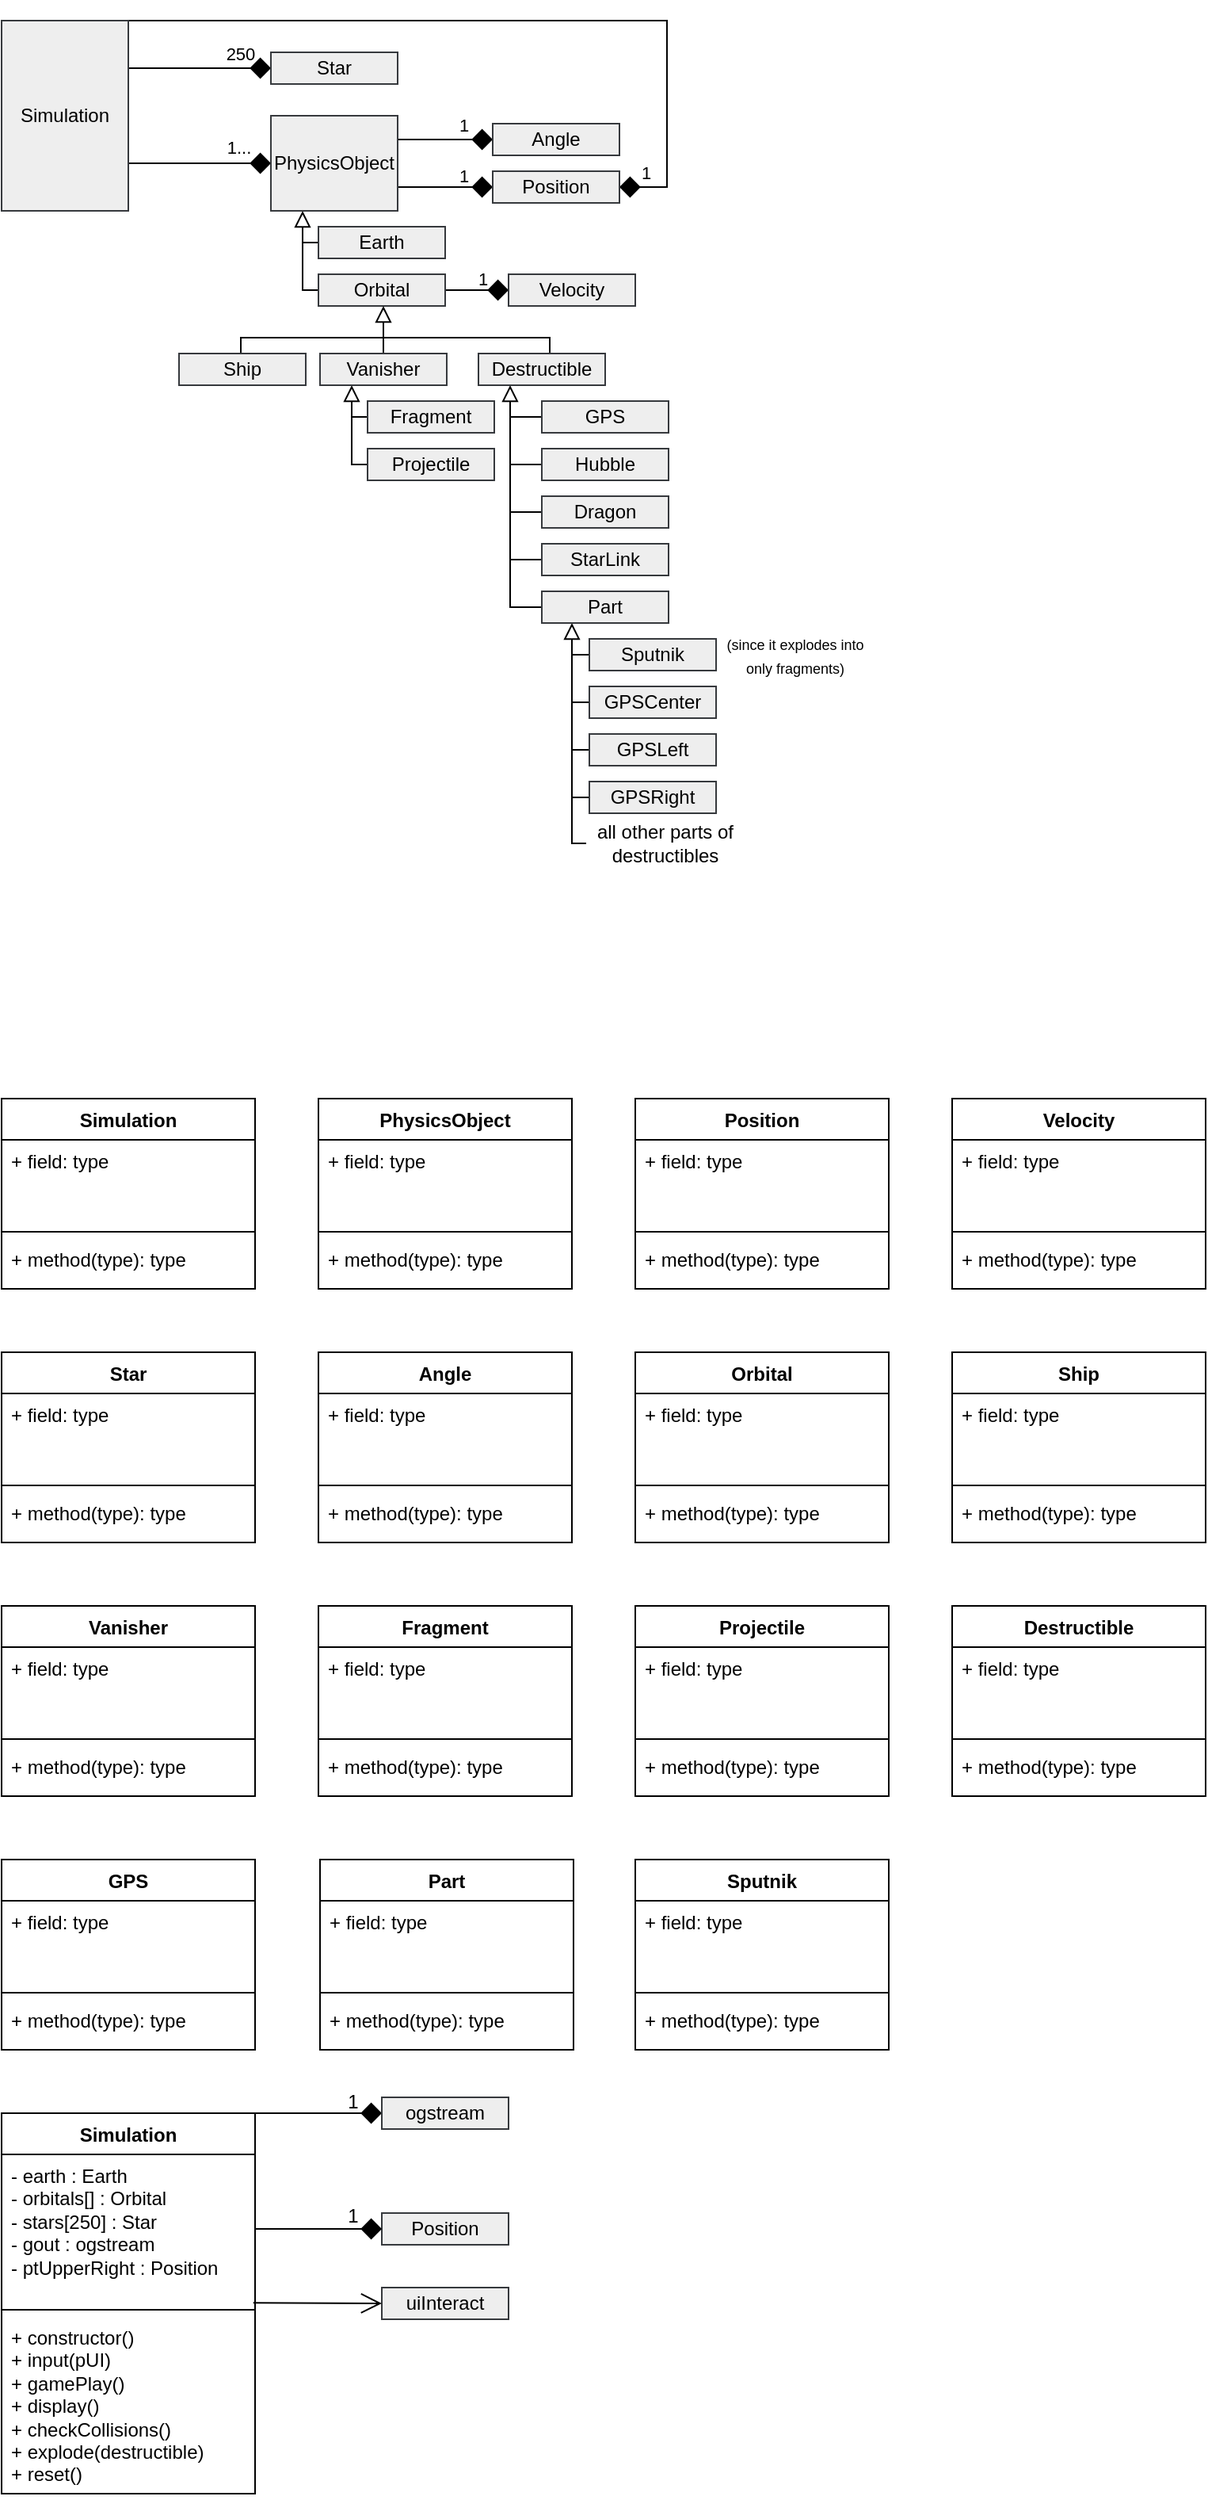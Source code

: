 <mxfile version="21.3.7" type="device">
  <diagram name="Page-1" id="j4adZ3EpIKndyzoQfCcA">
    <mxGraphModel dx="546" dy="819" grid="1" gridSize="10" guides="1" tooltips="1" connect="1" arrows="1" fold="1" page="1" pageScale="1" pageWidth="850" pageHeight="1100" math="0" shadow="0">
      <root>
        <mxCell id="0" />
        <mxCell id="1" parent="0" />
        <mxCell id="JJgv2_1WWjT4un0S1-dk-110" style="edgeStyle=orthogonalEdgeStyle;rounded=0;orthogonalLoop=1;jettySize=auto;html=1;exitX=1;exitY=0.25;exitDx=0;exitDy=0;endSize=11;endArrow=diamond;endFill=1;" edge="1" parent="1" source="JJgv2_1WWjT4un0S1-dk-47" target="JJgv2_1WWjT4un0S1-dk-49">
          <mxGeometry relative="1" as="geometry" />
        </mxCell>
        <mxCell id="JJgv2_1WWjT4un0S1-dk-123" style="edgeStyle=orthogonalEdgeStyle;rounded=0;orthogonalLoop=1;jettySize=auto;html=1;exitX=1;exitY=0.75;exitDx=0;exitDy=0;entryX=0;entryY=0.5;entryDx=0;entryDy=0;endArrow=diamond;endFill=1;jumpSize=6;endSize=11;" edge="1" parent="1" source="JJgv2_1WWjT4un0S1-dk-47" target="JJgv2_1WWjT4un0S1-dk-55">
          <mxGeometry relative="1" as="geometry">
            <Array as="points">
              <mxPoint x="140" y="130" />
              <mxPoint x="140" y="130" />
            </Array>
          </mxGeometry>
        </mxCell>
        <mxCell id="JJgv2_1WWjT4un0S1-dk-210" style="edgeStyle=orthogonalEdgeStyle;rounded=0;orthogonalLoop=1;jettySize=auto;html=1;exitX=1;exitY=0;exitDx=0;exitDy=0;entryX=1;entryY=0.5;entryDx=0;entryDy=0;endSize=11;endArrow=diamond;endFill=1;" edge="1" parent="1" source="JJgv2_1WWjT4un0S1-dk-47" target="JJgv2_1WWjT4un0S1-dk-126">
          <mxGeometry relative="1" as="geometry">
            <Array as="points">
              <mxPoint x="460" y="40" />
              <mxPoint x="460" y="145" />
            </Array>
          </mxGeometry>
        </mxCell>
        <mxCell id="JJgv2_1WWjT4un0S1-dk-47" value="Simulation" style="rounded=0;whiteSpace=wrap;html=1;fillColor=#eeeeee;strokeColor=#36393d;" vertex="1" parent="1">
          <mxGeometry x="40" y="40" width="80" height="120" as="geometry" />
        </mxCell>
        <mxCell id="JJgv2_1WWjT4un0S1-dk-49" value="Star" style="rounded=0;whiteSpace=wrap;html=1;fillColor=#eeeeee;strokeColor=#36393d;" vertex="1" parent="1">
          <mxGeometry x="210" y="60" width="80" height="20" as="geometry" />
        </mxCell>
        <mxCell id="JJgv2_1WWjT4un0S1-dk-53" value="250" style="text;html=1;strokeColor=none;fillColor=none;align=center;verticalAlign=middle;whiteSpace=wrap;rounded=0;fontSize=11;" vertex="1" parent="1">
          <mxGeometry x="161" y="46" width="60" height="30" as="geometry" />
        </mxCell>
        <mxCell id="JJgv2_1WWjT4un0S1-dk-69" style="edgeStyle=orthogonalEdgeStyle;rounded=0;orthogonalLoop=1;jettySize=auto;html=1;exitX=0;exitY=0.5;exitDx=0;exitDy=0;entryX=0.25;entryY=1;entryDx=0;entryDy=0;endArrow=block;endFill=0;startSize=6;endSize=8;" edge="1" parent="1" source="JJgv2_1WWjT4un0S1-dk-63" target="JJgv2_1WWjT4un0S1-dk-55">
          <mxGeometry relative="1" as="geometry">
            <mxPoint x="233" y="160" as="targetPoint" />
            <Array as="points">
              <mxPoint x="230" y="210" />
            </Array>
          </mxGeometry>
        </mxCell>
        <mxCell id="JJgv2_1WWjT4un0S1-dk-121" style="edgeStyle=orthogonalEdgeStyle;rounded=0;orthogonalLoop=1;jettySize=auto;html=1;exitX=1;exitY=0.75;exitDx=0;exitDy=0;entryX=0;entryY=0.5;entryDx=0;entryDy=0;startSize=6;jumpSize=11;endSize=11;endArrow=diamond;endFill=1;" edge="1" parent="1" source="JJgv2_1WWjT4un0S1-dk-55">
          <mxGeometry relative="1" as="geometry">
            <mxPoint x="350" y="145" as="targetPoint" />
          </mxGeometry>
        </mxCell>
        <mxCell id="JJgv2_1WWjT4un0S1-dk-124" style="edgeStyle=orthogonalEdgeStyle;rounded=0;orthogonalLoop=1;jettySize=auto;html=1;exitX=1;exitY=0.25;exitDx=0;exitDy=0;entryX=0;entryY=0.5;entryDx=0;entryDy=0;endSize=11;endArrow=diamond;endFill=1;" edge="1" parent="1" source="JJgv2_1WWjT4un0S1-dk-55">
          <mxGeometry relative="1" as="geometry">
            <mxPoint x="350" y="115" as="targetPoint" />
          </mxGeometry>
        </mxCell>
        <mxCell id="JJgv2_1WWjT4un0S1-dk-55" value="PhysicsObject" style="rounded=0;whiteSpace=wrap;html=1;fillColor=#eeeeee;strokeColor=#36393d;" vertex="1" parent="1">
          <mxGeometry x="210" y="100" width="80" height="60" as="geometry" />
        </mxCell>
        <mxCell id="JJgv2_1WWjT4un0S1-dk-58" value="1..." style="text;html=1;strokeColor=none;fillColor=none;align=center;verticalAlign=middle;whiteSpace=wrap;rounded=0;fontSize=11;" vertex="1" parent="1">
          <mxGeometry x="160" y="105" width="60" height="30" as="geometry" />
        </mxCell>
        <mxCell id="JJgv2_1WWjT4un0S1-dk-70" style="edgeStyle=orthogonalEdgeStyle;rounded=0;orthogonalLoop=1;jettySize=auto;html=1;exitX=0;exitY=0.5;exitDx=0;exitDy=0;endArrow=none;endFill=0;" edge="1" parent="1" source="JJgv2_1WWjT4un0S1-dk-61">
          <mxGeometry relative="1" as="geometry">
            <mxPoint x="230" y="180" as="targetPoint" />
            <Array as="points">
              <mxPoint x="250" y="180" />
              <mxPoint x="250" y="180" />
            </Array>
          </mxGeometry>
        </mxCell>
        <mxCell id="JJgv2_1WWjT4un0S1-dk-61" value="Earth" style="rounded=0;whiteSpace=wrap;html=1;fillColor=#eeeeee;strokeColor=#36393d;" vertex="1" parent="1">
          <mxGeometry x="240" y="170" width="80" height="20" as="geometry" />
        </mxCell>
        <mxCell id="JJgv2_1WWjT4un0S1-dk-130" style="edgeStyle=orthogonalEdgeStyle;rounded=0;orthogonalLoop=1;jettySize=auto;html=1;exitX=1;exitY=0.5;exitDx=0;exitDy=0;endSize=11;endArrow=diamond;endFill=1;" edge="1" parent="1" source="JJgv2_1WWjT4un0S1-dk-63">
          <mxGeometry relative="1" as="geometry">
            <mxPoint x="360" y="210.2" as="targetPoint" />
          </mxGeometry>
        </mxCell>
        <mxCell id="JJgv2_1WWjT4un0S1-dk-63" value="Orbital" style="rounded=0;whiteSpace=wrap;html=1;fillColor=#eeeeee;strokeColor=#36393d;" vertex="1" parent="1">
          <mxGeometry x="240" y="200" width="80" height="20" as="geometry" />
        </mxCell>
        <mxCell id="JJgv2_1WWjT4un0S1-dk-71" style="edgeStyle=orthogonalEdgeStyle;rounded=0;orthogonalLoop=1;jettySize=auto;html=1;exitX=0.5;exitY=0;exitDx=0;exitDy=0;entryX=0.5;entryY=1;entryDx=0;entryDy=0;endSize=8;endArrow=block;endFill=0;" edge="1" parent="1" source="JJgv2_1WWjT4un0S1-dk-73">
          <mxGeometry relative="1" as="geometry">
            <mxPoint x="281" y="220" as="targetPoint" />
          </mxGeometry>
        </mxCell>
        <mxCell id="JJgv2_1WWjT4un0S1-dk-72" style="edgeStyle=orthogonalEdgeStyle;rounded=0;orthogonalLoop=1;jettySize=auto;html=1;exitX=0;exitY=0.5;exitDx=0;exitDy=0;entryX=0.25;entryY=1;entryDx=0;entryDy=0;endSize=8;endArrow=block;endFill=0;" edge="1" parent="1" source="JJgv2_1WWjT4un0S1-dk-81" target="JJgv2_1WWjT4un0S1-dk-73">
          <mxGeometry relative="1" as="geometry">
            <Array as="points">
              <mxPoint x="261" y="320" />
            </Array>
          </mxGeometry>
        </mxCell>
        <mxCell id="JJgv2_1WWjT4un0S1-dk-73" value="Vanisher" style="rounded=0;whiteSpace=wrap;html=1;fillColor=#eeeeee;strokeColor=#36393d;" vertex="1" parent="1">
          <mxGeometry x="241" y="250" width="80" height="20" as="geometry" />
        </mxCell>
        <mxCell id="JJgv2_1WWjT4un0S1-dk-74" style="edgeStyle=orthogonalEdgeStyle;rounded=0;orthogonalLoop=1;jettySize=auto;html=1;exitX=0.5;exitY=0;exitDx=0;exitDy=0;endArrow=none;endFill=0;" edge="1" parent="1">
          <mxGeometry relative="1" as="geometry">
            <mxPoint x="281" y="240" as="targetPoint" />
            <Array as="points">
              <mxPoint x="191" y="240" />
            </Array>
            <mxPoint x="191" y="250" as="sourcePoint" />
          </mxGeometry>
        </mxCell>
        <mxCell id="JJgv2_1WWjT4un0S1-dk-75" value="Ship" style="rounded=0;whiteSpace=wrap;html=1;fillColor=#eeeeee;strokeColor=#36393d;" vertex="1" parent="1">
          <mxGeometry x="152" y="250" width="80" height="20" as="geometry" />
        </mxCell>
        <mxCell id="JJgv2_1WWjT4un0S1-dk-76" style="edgeStyle=orthogonalEdgeStyle;rounded=0;orthogonalLoop=1;jettySize=auto;html=1;exitX=0.5;exitY=0;exitDx=0;exitDy=0;endArrow=none;endFill=0;" edge="1" parent="1" source="JJgv2_1WWjT4un0S1-dk-78">
          <mxGeometry relative="1" as="geometry">
            <mxPoint x="281" y="240" as="targetPoint" />
            <Array as="points">
              <mxPoint x="386" y="240" />
            </Array>
          </mxGeometry>
        </mxCell>
        <mxCell id="JJgv2_1WWjT4un0S1-dk-77" style="edgeStyle=orthogonalEdgeStyle;rounded=0;orthogonalLoop=1;jettySize=auto;html=1;exitX=0;exitY=0.5;exitDx=0;exitDy=0;entryX=0.25;entryY=1;entryDx=0;entryDy=0;endSize=8;endArrow=block;endFill=0;" edge="1" parent="1" source="JJgv2_1WWjT4un0S1-dk-93" target="JJgv2_1WWjT4un0S1-dk-78">
          <mxGeometry relative="1" as="geometry">
            <mxPoint x="361.095" y="380" as="sourcePoint" />
          </mxGeometry>
        </mxCell>
        <mxCell id="JJgv2_1WWjT4un0S1-dk-78" value="Destructible" style="rounded=0;whiteSpace=wrap;html=1;fillColor=#eeeeee;strokeColor=#36393d;" vertex="1" parent="1">
          <mxGeometry x="341" y="250" width="80" height="20" as="geometry" />
        </mxCell>
        <mxCell id="JJgv2_1WWjT4un0S1-dk-79" style="edgeStyle=orthogonalEdgeStyle;rounded=0;orthogonalLoop=1;jettySize=auto;html=1;exitX=0;exitY=0.5;exitDx=0;exitDy=0;endArrow=none;endFill=0;" edge="1" parent="1" source="JJgv2_1WWjT4un0S1-dk-80">
          <mxGeometry relative="1" as="geometry">
            <mxPoint x="261" y="290.238" as="targetPoint" />
          </mxGeometry>
        </mxCell>
        <mxCell id="JJgv2_1WWjT4un0S1-dk-80" value="Fragment" style="rounded=0;whiteSpace=wrap;html=1;fillColor=#eeeeee;strokeColor=#36393d;" vertex="1" parent="1">
          <mxGeometry x="271" y="280" width="80" height="20" as="geometry" />
        </mxCell>
        <mxCell id="JJgv2_1WWjT4un0S1-dk-81" value="Projectile" style="rounded=0;whiteSpace=wrap;html=1;fillColor=#eeeeee;strokeColor=#36393d;" vertex="1" parent="1">
          <mxGeometry x="271" y="310" width="80" height="20" as="geometry" />
        </mxCell>
        <mxCell id="JJgv2_1WWjT4un0S1-dk-84" style="edgeStyle=orthogonalEdgeStyle;rounded=0;orthogonalLoop=1;jettySize=auto;html=1;exitX=0;exitY=0.5;exitDx=0;exitDy=0;endArrow=none;endFill=0;" edge="1" parent="1" source="JJgv2_1WWjT4un0S1-dk-85">
          <mxGeometry relative="1" as="geometry">
            <mxPoint x="361" y="290.238" as="targetPoint" />
          </mxGeometry>
        </mxCell>
        <mxCell id="JJgv2_1WWjT4un0S1-dk-85" value="GPS" style="rounded=0;whiteSpace=wrap;html=1;fillColor=#eeeeee;strokeColor=#36393d;" vertex="1" parent="1">
          <mxGeometry x="381" y="280" width="80" height="20" as="geometry" />
        </mxCell>
        <mxCell id="JJgv2_1WWjT4un0S1-dk-86" style="edgeStyle=orthogonalEdgeStyle;rounded=0;orthogonalLoop=1;jettySize=auto;html=1;exitX=0;exitY=0.5;exitDx=0;exitDy=0;endArrow=none;endFill=0;" edge="1" parent="1" source="JJgv2_1WWjT4un0S1-dk-87">
          <mxGeometry relative="1" as="geometry">
            <mxPoint x="361" y="320.238" as="targetPoint" />
          </mxGeometry>
        </mxCell>
        <mxCell id="JJgv2_1WWjT4un0S1-dk-87" value="Hubble" style="rounded=0;whiteSpace=wrap;html=1;fillColor=#eeeeee;strokeColor=#36393d;" vertex="1" parent="1">
          <mxGeometry x="381" y="310" width="80" height="20" as="geometry" />
        </mxCell>
        <mxCell id="JJgv2_1WWjT4un0S1-dk-88" style="edgeStyle=orthogonalEdgeStyle;rounded=0;orthogonalLoop=1;jettySize=auto;html=1;exitX=0;exitY=0.5;exitDx=0;exitDy=0;endArrow=none;endFill=0;" edge="1" parent="1" source="JJgv2_1WWjT4un0S1-dk-89">
          <mxGeometry relative="1" as="geometry">
            <mxPoint x="361" y="350.238" as="targetPoint" />
          </mxGeometry>
        </mxCell>
        <mxCell id="JJgv2_1WWjT4un0S1-dk-89" value="Dragon" style="rounded=0;whiteSpace=wrap;html=1;fillColor=#eeeeee;strokeColor=#36393d;" vertex="1" parent="1">
          <mxGeometry x="381" y="340" width="80" height="20" as="geometry" />
        </mxCell>
        <mxCell id="JJgv2_1WWjT4un0S1-dk-90" style="edgeStyle=orthogonalEdgeStyle;rounded=0;orthogonalLoop=1;jettySize=auto;html=1;exitX=0;exitY=0.5;exitDx=0;exitDy=0;endArrow=none;endFill=0;" edge="1" parent="1" source="JJgv2_1WWjT4un0S1-dk-91">
          <mxGeometry relative="1" as="geometry">
            <mxPoint x="361" y="380.238" as="targetPoint" />
          </mxGeometry>
        </mxCell>
        <mxCell id="JJgv2_1WWjT4un0S1-dk-91" value="StarLink" style="rounded=0;whiteSpace=wrap;html=1;fillColor=#eeeeee;strokeColor=#36393d;" vertex="1" parent="1">
          <mxGeometry x="381" y="370" width="80" height="20" as="geometry" />
        </mxCell>
        <mxCell id="JJgv2_1WWjT4un0S1-dk-92" style="edgeStyle=orthogonalEdgeStyle;rounded=0;orthogonalLoop=1;jettySize=auto;html=1;exitX=0;exitY=0.5;exitDx=0;exitDy=0;entryX=0.25;entryY=1;entryDx=0;entryDy=0;endArrow=block;endFill=0;endSize=8;" edge="1" parent="1" source="JJgv2_1WWjT4un0S1-dk-100">
          <mxGeometry relative="1" as="geometry">
            <Array as="points">
              <mxPoint x="400" y="559" />
            </Array>
            <mxPoint x="408" y="559" as="sourcePoint" />
            <mxPoint x="400" y="420" as="targetPoint" />
          </mxGeometry>
        </mxCell>
        <mxCell id="JJgv2_1WWjT4un0S1-dk-93" value="Part" style="rounded=0;whiteSpace=wrap;html=1;fillColor=#eeeeee;strokeColor=#36393d;" vertex="1" parent="1">
          <mxGeometry x="381" y="400" width="80" height="20" as="geometry" />
        </mxCell>
        <mxCell id="JJgv2_1WWjT4un0S1-dk-139" style="edgeStyle=orthogonalEdgeStyle;rounded=0;orthogonalLoop=1;jettySize=auto;html=1;exitX=0;exitY=0.5;exitDx=0;exitDy=0;endArrow=none;endFill=0;" edge="1" parent="1" source="JJgv2_1WWjT4un0S1-dk-95">
          <mxGeometry relative="1" as="geometry">
            <mxPoint x="400" y="469.968" as="targetPoint" />
          </mxGeometry>
        </mxCell>
        <mxCell id="JJgv2_1WWjT4un0S1-dk-95" value="GPSCenter" style="rounded=0;whiteSpace=wrap;html=1;fillColor=#eeeeee;strokeColor=#36393d;" vertex="1" parent="1">
          <mxGeometry x="411" y="460" width="80" height="20" as="geometry" />
        </mxCell>
        <mxCell id="JJgv2_1WWjT4un0S1-dk-138" style="edgeStyle=orthogonalEdgeStyle;rounded=0;orthogonalLoop=1;jettySize=auto;html=1;exitX=0;exitY=0.5;exitDx=0;exitDy=0;endArrow=none;endFill=0;" edge="1" parent="1" source="JJgv2_1WWjT4un0S1-dk-97">
          <mxGeometry relative="1" as="geometry">
            <mxPoint x="400" y="500.2" as="targetPoint" />
          </mxGeometry>
        </mxCell>
        <mxCell id="JJgv2_1WWjT4un0S1-dk-97" value="GPSLeft" style="rounded=0;whiteSpace=wrap;html=1;fillColor=#eeeeee;strokeColor=#36393d;" vertex="1" parent="1">
          <mxGeometry x="411" y="490" width="80" height="20" as="geometry" />
        </mxCell>
        <mxCell id="JJgv2_1WWjT4un0S1-dk-137" style="edgeStyle=orthogonalEdgeStyle;rounded=0;orthogonalLoop=1;jettySize=auto;html=1;exitX=0;exitY=0.5;exitDx=0;exitDy=0;endArrow=none;endFill=0;" edge="1" parent="1" source="JJgv2_1WWjT4un0S1-dk-98">
          <mxGeometry relative="1" as="geometry">
            <mxPoint x="400" y="530.2" as="targetPoint" />
          </mxGeometry>
        </mxCell>
        <mxCell id="JJgv2_1WWjT4un0S1-dk-98" value="GPSRight" style="rounded=0;whiteSpace=wrap;html=1;fillColor=#eeeeee;strokeColor=#36393d;" vertex="1" parent="1">
          <mxGeometry x="411" y="520" width="80" height="20" as="geometry" />
        </mxCell>
        <mxCell id="JJgv2_1WWjT4un0S1-dk-100" value="all other parts of destructibles" style="text;html=1;strokeColor=none;fillColor=none;align=center;verticalAlign=middle;whiteSpace=wrap;rounded=0;" vertex="1" parent="1">
          <mxGeometry x="409" y="544" width="100" height="30" as="geometry" />
        </mxCell>
        <mxCell id="JJgv2_1WWjT4un0S1-dk-125" value="Angle" style="rounded=0;whiteSpace=wrap;html=1;fillColor=#eeeeee;strokeColor=#36393d;" vertex="1" parent="1">
          <mxGeometry x="350" y="105" width="80" height="20" as="geometry" />
        </mxCell>
        <mxCell id="JJgv2_1WWjT4un0S1-dk-126" value="Position" style="rounded=0;whiteSpace=wrap;html=1;fillColor=#eeeeee;strokeColor=#36393d;" vertex="1" parent="1">
          <mxGeometry x="350" y="135" width="80" height="20" as="geometry" />
        </mxCell>
        <mxCell id="JJgv2_1WWjT4un0S1-dk-127" value="1" style="text;html=1;strokeColor=none;fillColor=none;align=center;verticalAlign=middle;whiteSpace=wrap;rounded=0;fontSize=11;" vertex="1" parent="1">
          <mxGeometry x="302" y="91" width="60" height="30" as="geometry" />
        </mxCell>
        <mxCell id="JJgv2_1WWjT4un0S1-dk-128" value="1" style="text;html=1;strokeColor=none;fillColor=none;align=center;verticalAlign=middle;whiteSpace=wrap;rounded=0;fontSize=11;" vertex="1" parent="1">
          <mxGeometry x="302" y="123" width="60" height="30" as="geometry" />
        </mxCell>
        <mxCell id="JJgv2_1WWjT4un0S1-dk-129" value="Velocity" style="rounded=0;whiteSpace=wrap;html=1;fillColor=#eeeeee;strokeColor=#36393d;" vertex="1" parent="1">
          <mxGeometry x="360" y="200" width="80" height="20" as="geometry" />
        </mxCell>
        <mxCell id="JJgv2_1WWjT4un0S1-dk-131" value="1" style="text;html=1;strokeColor=none;fillColor=none;align=center;verticalAlign=middle;whiteSpace=wrap;rounded=0;fontSize=11;" vertex="1" parent="1">
          <mxGeometry x="314" y="188" width="60" height="30" as="geometry" />
        </mxCell>
        <mxCell id="JJgv2_1WWjT4un0S1-dk-140" style="edgeStyle=orthogonalEdgeStyle;rounded=0;orthogonalLoop=1;jettySize=auto;html=1;exitX=0;exitY=0.5;exitDx=0;exitDy=0;endArrow=none;endFill=0;" edge="1" parent="1" source="JJgv2_1WWjT4un0S1-dk-136">
          <mxGeometry relative="1" as="geometry">
            <mxPoint x="400" y="439.968" as="targetPoint" />
          </mxGeometry>
        </mxCell>
        <mxCell id="JJgv2_1WWjT4un0S1-dk-136" value="Sputnik" style="rounded=0;whiteSpace=wrap;html=1;fillColor=#eeeeee;strokeColor=#36393d;" vertex="1" parent="1">
          <mxGeometry x="411" y="430" width="80" height="20" as="geometry" />
        </mxCell>
        <mxCell id="JJgv2_1WWjT4un0S1-dk-141" value="&lt;font style=&quot;font-size: 9px;&quot;&gt;(since it explodes into only fragments)&lt;/font&gt;" style="text;html=1;strokeColor=none;fillColor=none;align=center;verticalAlign=middle;whiteSpace=wrap;rounded=0;" vertex="1" parent="1">
          <mxGeometry x="491" y="425" width="100" height="30" as="geometry" />
        </mxCell>
        <mxCell id="JJgv2_1WWjT4un0S1-dk-142" value="Simulation" style="swimlane;fontStyle=1;align=center;verticalAlign=top;childLayout=stackLayout;horizontal=1;startSize=26;horizontalStack=0;resizeParent=1;resizeParentMax=0;resizeLast=0;collapsible=1;marginBottom=0;whiteSpace=wrap;html=1;" vertex="1" parent="1">
          <mxGeometry x="40" y="720" width="160" height="120" as="geometry" />
        </mxCell>
        <mxCell id="JJgv2_1WWjT4un0S1-dk-143" value="+ field: type" style="text;strokeColor=none;fillColor=none;align=left;verticalAlign=top;spacingLeft=4;spacingRight=4;overflow=hidden;rotatable=0;points=[[0,0.5],[1,0.5]];portConstraint=eastwest;whiteSpace=wrap;html=1;" vertex="1" parent="JJgv2_1WWjT4un0S1-dk-142">
          <mxGeometry y="26" width="160" height="54" as="geometry" />
        </mxCell>
        <mxCell id="JJgv2_1WWjT4un0S1-dk-144" value="" style="line;strokeWidth=1;fillColor=none;align=left;verticalAlign=middle;spacingTop=-1;spacingLeft=3;spacingRight=3;rotatable=0;labelPosition=right;points=[];portConstraint=eastwest;strokeColor=inherit;" vertex="1" parent="JJgv2_1WWjT4un0S1-dk-142">
          <mxGeometry y="80" width="160" height="8" as="geometry" />
        </mxCell>
        <mxCell id="JJgv2_1WWjT4un0S1-dk-145" value="+ method(type): type" style="text;strokeColor=none;fillColor=none;align=left;verticalAlign=top;spacingLeft=4;spacingRight=4;overflow=hidden;rotatable=0;points=[[0,0.5],[1,0.5]];portConstraint=eastwest;whiteSpace=wrap;html=1;" vertex="1" parent="JJgv2_1WWjT4un0S1-dk-142">
          <mxGeometry y="88" width="160" height="32" as="geometry" />
        </mxCell>
        <mxCell id="JJgv2_1WWjT4un0S1-dk-146" value="Star" style="swimlane;fontStyle=1;align=center;verticalAlign=top;childLayout=stackLayout;horizontal=1;startSize=26;horizontalStack=0;resizeParent=1;resizeParentMax=0;resizeLast=0;collapsible=1;marginBottom=0;whiteSpace=wrap;html=1;" vertex="1" parent="1">
          <mxGeometry x="40" y="880" width="160" height="120" as="geometry" />
        </mxCell>
        <mxCell id="JJgv2_1WWjT4un0S1-dk-147" value="+ field: type" style="text;strokeColor=none;fillColor=none;align=left;verticalAlign=top;spacingLeft=4;spacingRight=4;overflow=hidden;rotatable=0;points=[[0,0.5],[1,0.5]];portConstraint=eastwest;whiteSpace=wrap;html=1;" vertex="1" parent="JJgv2_1WWjT4un0S1-dk-146">
          <mxGeometry y="26" width="160" height="54" as="geometry" />
        </mxCell>
        <mxCell id="JJgv2_1WWjT4un0S1-dk-148" value="" style="line;strokeWidth=1;fillColor=none;align=left;verticalAlign=middle;spacingTop=-1;spacingLeft=3;spacingRight=3;rotatable=0;labelPosition=right;points=[];portConstraint=eastwest;strokeColor=inherit;" vertex="1" parent="JJgv2_1WWjT4un0S1-dk-146">
          <mxGeometry y="80" width="160" height="8" as="geometry" />
        </mxCell>
        <mxCell id="JJgv2_1WWjT4un0S1-dk-149" value="+ method(type): type" style="text;strokeColor=none;fillColor=none;align=left;verticalAlign=top;spacingLeft=4;spacingRight=4;overflow=hidden;rotatable=0;points=[[0,0.5],[1,0.5]];portConstraint=eastwest;whiteSpace=wrap;html=1;" vertex="1" parent="JJgv2_1WWjT4un0S1-dk-146">
          <mxGeometry y="88" width="160" height="32" as="geometry" />
        </mxCell>
        <mxCell id="JJgv2_1WWjT4un0S1-dk-150" value="PhysicsObject" style="swimlane;fontStyle=1;align=center;verticalAlign=top;childLayout=stackLayout;horizontal=1;startSize=26;horizontalStack=0;resizeParent=1;resizeParentMax=0;resizeLast=0;collapsible=1;marginBottom=0;whiteSpace=wrap;html=1;" vertex="1" parent="1">
          <mxGeometry x="240" y="720" width="160" height="120" as="geometry" />
        </mxCell>
        <mxCell id="JJgv2_1WWjT4un0S1-dk-151" value="+ field: type" style="text;strokeColor=none;fillColor=none;align=left;verticalAlign=top;spacingLeft=4;spacingRight=4;overflow=hidden;rotatable=0;points=[[0,0.5],[1,0.5]];portConstraint=eastwest;whiteSpace=wrap;html=1;" vertex="1" parent="JJgv2_1WWjT4un0S1-dk-150">
          <mxGeometry y="26" width="160" height="54" as="geometry" />
        </mxCell>
        <mxCell id="JJgv2_1WWjT4un0S1-dk-152" value="" style="line;strokeWidth=1;fillColor=none;align=left;verticalAlign=middle;spacingTop=-1;spacingLeft=3;spacingRight=3;rotatable=0;labelPosition=right;points=[];portConstraint=eastwest;strokeColor=inherit;" vertex="1" parent="JJgv2_1WWjT4un0S1-dk-150">
          <mxGeometry y="80" width="160" height="8" as="geometry" />
        </mxCell>
        <mxCell id="JJgv2_1WWjT4un0S1-dk-153" value="+ method(type): type" style="text;strokeColor=none;fillColor=none;align=left;verticalAlign=top;spacingLeft=4;spacingRight=4;overflow=hidden;rotatable=0;points=[[0,0.5],[1,0.5]];portConstraint=eastwest;whiteSpace=wrap;html=1;" vertex="1" parent="JJgv2_1WWjT4un0S1-dk-150">
          <mxGeometry y="88" width="160" height="32" as="geometry" />
        </mxCell>
        <mxCell id="JJgv2_1WWjT4un0S1-dk-154" value="Angle" style="swimlane;fontStyle=1;align=center;verticalAlign=top;childLayout=stackLayout;horizontal=1;startSize=26;horizontalStack=0;resizeParent=1;resizeParentMax=0;resizeLast=0;collapsible=1;marginBottom=0;whiteSpace=wrap;html=1;" vertex="1" parent="1">
          <mxGeometry x="240" y="880" width="160" height="120" as="geometry" />
        </mxCell>
        <mxCell id="JJgv2_1WWjT4un0S1-dk-155" value="+ field: type" style="text;strokeColor=none;fillColor=none;align=left;verticalAlign=top;spacingLeft=4;spacingRight=4;overflow=hidden;rotatable=0;points=[[0,0.5],[1,0.5]];portConstraint=eastwest;whiteSpace=wrap;html=1;" vertex="1" parent="JJgv2_1WWjT4un0S1-dk-154">
          <mxGeometry y="26" width="160" height="54" as="geometry" />
        </mxCell>
        <mxCell id="JJgv2_1WWjT4un0S1-dk-156" value="" style="line;strokeWidth=1;fillColor=none;align=left;verticalAlign=middle;spacingTop=-1;spacingLeft=3;spacingRight=3;rotatable=0;labelPosition=right;points=[];portConstraint=eastwest;strokeColor=inherit;" vertex="1" parent="JJgv2_1WWjT4un0S1-dk-154">
          <mxGeometry y="80" width="160" height="8" as="geometry" />
        </mxCell>
        <mxCell id="JJgv2_1WWjT4un0S1-dk-157" value="+ method(type): type" style="text;strokeColor=none;fillColor=none;align=left;verticalAlign=top;spacingLeft=4;spacingRight=4;overflow=hidden;rotatable=0;points=[[0,0.5],[1,0.5]];portConstraint=eastwest;whiteSpace=wrap;html=1;" vertex="1" parent="JJgv2_1WWjT4un0S1-dk-154">
          <mxGeometry y="88" width="160" height="32" as="geometry" />
        </mxCell>
        <mxCell id="JJgv2_1WWjT4un0S1-dk-158" value="Position" style="swimlane;fontStyle=1;align=center;verticalAlign=top;childLayout=stackLayout;horizontal=1;startSize=26;horizontalStack=0;resizeParent=1;resizeParentMax=0;resizeLast=0;collapsible=1;marginBottom=0;whiteSpace=wrap;html=1;" vertex="1" parent="1">
          <mxGeometry x="440" y="720" width="160" height="120" as="geometry" />
        </mxCell>
        <mxCell id="JJgv2_1WWjT4un0S1-dk-159" value="+ field: type" style="text;strokeColor=none;fillColor=none;align=left;verticalAlign=top;spacingLeft=4;spacingRight=4;overflow=hidden;rotatable=0;points=[[0,0.5],[1,0.5]];portConstraint=eastwest;whiteSpace=wrap;html=1;" vertex="1" parent="JJgv2_1WWjT4un0S1-dk-158">
          <mxGeometry y="26" width="160" height="54" as="geometry" />
        </mxCell>
        <mxCell id="JJgv2_1WWjT4un0S1-dk-160" value="" style="line;strokeWidth=1;fillColor=none;align=left;verticalAlign=middle;spacingTop=-1;spacingLeft=3;spacingRight=3;rotatable=0;labelPosition=right;points=[];portConstraint=eastwest;strokeColor=inherit;" vertex="1" parent="JJgv2_1WWjT4un0S1-dk-158">
          <mxGeometry y="80" width="160" height="8" as="geometry" />
        </mxCell>
        <mxCell id="JJgv2_1WWjT4un0S1-dk-161" value="+ method(type): type" style="text;strokeColor=none;fillColor=none;align=left;verticalAlign=top;spacingLeft=4;spacingRight=4;overflow=hidden;rotatable=0;points=[[0,0.5],[1,0.5]];portConstraint=eastwest;whiteSpace=wrap;html=1;" vertex="1" parent="JJgv2_1WWjT4un0S1-dk-158">
          <mxGeometry y="88" width="160" height="32" as="geometry" />
        </mxCell>
        <mxCell id="JJgv2_1WWjT4un0S1-dk-162" value="Orbital" style="swimlane;fontStyle=1;align=center;verticalAlign=top;childLayout=stackLayout;horizontal=1;startSize=26;horizontalStack=0;resizeParent=1;resizeParentMax=0;resizeLast=0;collapsible=1;marginBottom=0;whiteSpace=wrap;html=1;" vertex="1" parent="1">
          <mxGeometry x="440" y="880" width="160" height="120" as="geometry" />
        </mxCell>
        <mxCell id="JJgv2_1WWjT4un0S1-dk-163" value="+ field: type" style="text;strokeColor=none;fillColor=none;align=left;verticalAlign=top;spacingLeft=4;spacingRight=4;overflow=hidden;rotatable=0;points=[[0,0.5],[1,0.5]];portConstraint=eastwest;whiteSpace=wrap;html=1;" vertex="1" parent="JJgv2_1WWjT4un0S1-dk-162">
          <mxGeometry y="26" width="160" height="54" as="geometry" />
        </mxCell>
        <mxCell id="JJgv2_1WWjT4un0S1-dk-164" value="" style="line;strokeWidth=1;fillColor=none;align=left;verticalAlign=middle;spacingTop=-1;spacingLeft=3;spacingRight=3;rotatable=0;labelPosition=right;points=[];portConstraint=eastwest;strokeColor=inherit;" vertex="1" parent="JJgv2_1WWjT4un0S1-dk-162">
          <mxGeometry y="80" width="160" height="8" as="geometry" />
        </mxCell>
        <mxCell id="JJgv2_1WWjT4un0S1-dk-165" value="+ method(type): type" style="text;strokeColor=none;fillColor=none;align=left;verticalAlign=top;spacingLeft=4;spacingRight=4;overflow=hidden;rotatable=0;points=[[0,0.5],[1,0.5]];portConstraint=eastwest;whiteSpace=wrap;html=1;" vertex="1" parent="JJgv2_1WWjT4un0S1-dk-162">
          <mxGeometry y="88" width="160" height="32" as="geometry" />
        </mxCell>
        <mxCell id="JJgv2_1WWjT4un0S1-dk-166" value="Velocity" style="swimlane;fontStyle=1;align=center;verticalAlign=top;childLayout=stackLayout;horizontal=1;startSize=26;horizontalStack=0;resizeParent=1;resizeParentMax=0;resizeLast=0;collapsible=1;marginBottom=0;whiteSpace=wrap;html=1;" vertex="1" parent="1">
          <mxGeometry x="640" y="720" width="160" height="120" as="geometry" />
        </mxCell>
        <mxCell id="JJgv2_1WWjT4un0S1-dk-167" value="+ field: type" style="text;strokeColor=none;fillColor=none;align=left;verticalAlign=top;spacingLeft=4;spacingRight=4;overflow=hidden;rotatable=0;points=[[0,0.5],[1,0.5]];portConstraint=eastwest;whiteSpace=wrap;html=1;" vertex="1" parent="JJgv2_1WWjT4un0S1-dk-166">
          <mxGeometry y="26" width="160" height="54" as="geometry" />
        </mxCell>
        <mxCell id="JJgv2_1WWjT4un0S1-dk-168" value="" style="line;strokeWidth=1;fillColor=none;align=left;verticalAlign=middle;spacingTop=-1;spacingLeft=3;spacingRight=3;rotatable=0;labelPosition=right;points=[];portConstraint=eastwest;strokeColor=inherit;" vertex="1" parent="JJgv2_1WWjT4un0S1-dk-166">
          <mxGeometry y="80" width="160" height="8" as="geometry" />
        </mxCell>
        <mxCell id="JJgv2_1WWjT4un0S1-dk-169" value="+ method(type): type" style="text;strokeColor=none;fillColor=none;align=left;verticalAlign=top;spacingLeft=4;spacingRight=4;overflow=hidden;rotatable=0;points=[[0,0.5],[1,0.5]];portConstraint=eastwest;whiteSpace=wrap;html=1;" vertex="1" parent="JJgv2_1WWjT4un0S1-dk-166">
          <mxGeometry y="88" width="160" height="32" as="geometry" />
        </mxCell>
        <mxCell id="JJgv2_1WWjT4un0S1-dk-170" value="Ship" style="swimlane;fontStyle=1;align=center;verticalAlign=top;childLayout=stackLayout;horizontal=1;startSize=26;horizontalStack=0;resizeParent=1;resizeParentMax=0;resizeLast=0;collapsible=1;marginBottom=0;whiteSpace=wrap;html=1;" vertex="1" parent="1">
          <mxGeometry x="640" y="880" width="160" height="120" as="geometry" />
        </mxCell>
        <mxCell id="JJgv2_1WWjT4un0S1-dk-171" value="+ field: type" style="text;strokeColor=none;fillColor=none;align=left;verticalAlign=top;spacingLeft=4;spacingRight=4;overflow=hidden;rotatable=0;points=[[0,0.5],[1,0.5]];portConstraint=eastwest;whiteSpace=wrap;html=1;" vertex="1" parent="JJgv2_1WWjT4un0S1-dk-170">
          <mxGeometry y="26" width="160" height="54" as="geometry" />
        </mxCell>
        <mxCell id="JJgv2_1WWjT4un0S1-dk-172" value="" style="line;strokeWidth=1;fillColor=none;align=left;verticalAlign=middle;spacingTop=-1;spacingLeft=3;spacingRight=3;rotatable=0;labelPosition=right;points=[];portConstraint=eastwest;strokeColor=inherit;" vertex="1" parent="JJgv2_1WWjT4un0S1-dk-170">
          <mxGeometry y="80" width="160" height="8" as="geometry" />
        </mxCell>
        <mxCell id="JJgv2_1WWjT4un0S1-dk-173" value="+ method(type): type" style="text;strokeColor=none;fillColor=none;align=left;verticalAlign=top;spacingLeft=4;spacingRight=4;overflow=hidden;rotatable=0;points=[[0,0.5],[1,0.5]];portConstraint=eastwest;whiteSpace=wrap;html=1;" vertex="1" parent="JJgv2_1WWjT4un0S1-dk-170">
          <mxGeometry y="88" width="160" height="32" as="geometry" />
        </mxCell>
        <mxCell id="JJgv2_1WWjT4un0S1-dk-174" value="Vanisher" style="swimlane;fontStyle=1;align=center;verticalAlign=top;childLayout=stackLayout;horizontal=1;startSize=26;horizontalStack=0;resizeParent=1;resizeParentMax=0;resizeLast=0;collapsible=1;marginBottom=0;whiteSpace=wrap;html=1;" vertex="1" parent="1">
          <mxGeometry x="40" y="1040" width="160" height="120" as="geometry" />
        </mxCell>
        <mxCell id="JJgv2_1WWjT4un0S1-dk-175" value="+ field: type" style="text;strokeColor=none;fillColor=none;align=left;verticalAlign=top;spacingLeft=4;spacingRight=4;overflow=hidden;rotatable=0;points=[[0,0.5],[1,0.5]];portConstraint=eastwest;whiteSpace=wrap;html=1;" vertex="1" parent="JJgv2_1WWjT4un0S1-dk-174">
          <mxGeometry y="26" width="160" height="54" as="geometry" />
        </mxCell>
        <mxCell id="JJgv2_1WWjT4un0S1-dk-176" value="" style="line;strokeWidth=1;fillColor=none;align=left;verticalAlign=middle;spacingTop=-1;spacingLeft=3;spacingRight=3;rotatable=0;labelPosition=right;points=[];portConstraint=eastwest;strokeColor=inherit;" vertex="1" parent="JJgv2_1WWjT4un0S1-dk-174">
          <mxGeometry y="80" width="160" height="8" as="geometry" />
        </mxCell>
        <mxCell id="JJgv2_1WWjT4un0S1-dk-177" value="+ method(type): type" style="text;strokeColor=none;fillColor=none;align=left;verticalAlign=top;spacingLeft=4;spacingRight=4;overflow=hidden;rotatable=0;points=[[0,0.5],[1,0.5]];portConstraint=eastwest;whiteSpace=wrap;html=1;" vertex="1" parent="JJgv2_1WWjT4un0S1-dk-174">
          <mxGeometry y="88" width="160" height="32" as="geometry" />
        </mxCell>
        <mxCell id="JJgv2_1WWjT4un0S1-dk-178" value="Fragment" style="swimlane;fontStyle=1;align=center;verticalAlign=top;childLayout=stackLayout;horizontal=1;startSize=26;horizontalStack=0;resizeParent=1;resizeParentMax=0;resizeLast=0;collapsible=1;marginBottom=0;whiteSpace=wrap;html=1;" vertex="1" parent="1">
          <mxGeometry x="240" y="1040" width="160" height="120" as="geometry" />
        </mxCell>
        <mxCell id="JJgv2_1WWjT4un0S1-dk-179" value="+ field: type" style="text;strokeColor=none;fillColor=none;align=left;verticalAlign=top;spacingLeft=4;spacingRight=4;overflow=hidden;rotatable=0;points=[[0,0.5],[1,0.5]];portConstraint=eastwest;whiteSpace=wrap;html=1;" vertex="1" parent="JJgv2_1WWjT4un0S1-dk-178">
          <mxGeometry y="26" width="160" height="54" as="geometry" />
        </mxCell>
        <mxCell id="JJgv2_1WWjT4un0S1-dk-180" value="" style="line;strokeWidth=1;fillColor=none;align=left;verticalAlign=middle;spacingTop=-1;spacingLeft=3;spacingRight=3;rotatable=0;labelPosition=right;points=[];portConstraint=eastwest;strokeColor=inherit;" vertex="1" parent="JJgv2_1WWjT4un0S1-dk-178">
          <mxGeometry y="80" width="160" height="8" as="geometry" />
        </mxCell>
        <mxCell id="JJgv2_1WWjT4un0S1-dk-181" value="+ method(type): type" style="text;strokeColor=none;fillColor=none;align=left;verticalAlign=top;spacingLeft=4;spacingRight=4;overflow=hidden;rotatable=0;points=[[0,0.5],[1,0.5]];portConstraint=eastwest;whiteSpace=wrap;html=1;" vertex="1" parent="JJgv2_1WWjT4un0S1-dk-178">
          <mxGeometry y="88" width="160" height="32" as="geometry" />
        </mxCell>
        <mxCell id="JJgv2_1WWjT4un0S1-dk-182" value="Projectile" style="swimlane;fontStyle=1;align=center;verticalAlign=top;childLayout=stackLayout;horizontal=1;startSize=26;horizontalStack=0;resizeParent=1;resizeParentMax=0;resizeLast=0;collapsible=1;marginBottom=0;whiteSpace=wrap;html=1;" vertex="1" parent="1">
          <mxGeometry x="440" y="1040" width="160" height="120" as="geometry" />
        </mxCell>
        <mxCell id="JJgv2_1WWjT4un0S1-dk-183" value="+ field: type" style="text;strokeColor=none;fillColor=none;align=left;verticalAlign=top;spacingLeft=4;spacingRight=4;overflow=hidden;rotatable=0;points=[[0,0.5],[1,0.5]];portConstraint=eastwest;whiteSpace=wrap;html=1;" vertex="1" parent="JJgv2_1WWjT4un0S1-dk-182">
          <mxGeometry y="26" width="160" height="54" as="geometry" />
        </mxCell>
        <mxCell id="JJgv2_1WWjT4un0S1-dk-184" value="" style="line;strokeWidth=1;fillColor=none;align=left;verticalAlign=middle;spacingTop=-1;spacingLeft=3;spacingRight=3;rotatable=0;labelPosition=right;points=[];portConstraint=eastwest;strokeColor=inherit;" vertex="1" parent="JJgv2_1WWjT4un0S1-dk-182">
          <mxGeometry y="80" width="160" height="8" as="geometry" />
        </mxCell>
        <mxCell id="JJgv2_1WWjT4un0S1-dk-185" value="+ method(type): type" style="text;strokeColor=none;fillColor=none;align=left;verticalAlign=top;spacingLeft=4;spacingRight=4;overflow=hidden;rotatable=0;points=[[0,0.5],[1,0.5]];portConstraint=eastwest;whiteSpace=wrap;html=1;" vertex="1" parent="JJgv2_1WWjT4un0S1-dk-182">
          <mxGeometry y="88" width="160" height="32" as="geometry" />
        </mxCell>
        <mxCell id="JJgv2_1WWjT4un0S1-dk-186" value="Destructible" style="swimlane;fontStyle=1;align=center;verticalAlign=top;childLayout=stackLayout;horizontal=1;startSize=26;horizontalStack=0;resizeParent=1;resizeParentMax=0;resizeLast=0;collapsible=1;marginBottom=0;whiteSpace=wrap;html=1;" vertex="1" parent="1">
          <mxGeometry x="640" y="1040" width="160" height="120" as="geometry" />
        </mxCell>
        <mxCell id="JJgv2_1WWjT4un0S1-dk-187" value="+ field: type" style="text;strokeColor=none;fillColor=none;align=left;verticalAlign=top;spacingLeft=4;spacingRight=4;overflow=hidden;rotatable=0;points=[[0,0.5],[1,0.5]];portConstraint=eastwest;whiteSpace=wrap;html=1;" vertex="1" parent="JJgv2_1WWjT4un0S1-dk-186">
          <mxGeometry y="26" width="160" height="54" as="geometry" />
        </mxCell>
        <mxCell id="JJgv2_1WWjT4un0S1-dk-188" value="" style="line;strokeWidth=1;fillColor=none;align=left;verticalAlign=middle;spacingTop=-1;spacingLeft=3;spacingRight=3;rotatable=0;labelPosition=right;points=[];portConstraint=eastwest;strokeColor=inherit;" vertex="1" parent="JJgv2_1WWjT4un0S1-dk-186">
          <mxGeometry y="80" width="160" height="8" as="geometry" />
        </mxCell>
        <mxCell id="JJgv2_1WWjT4un0S1-dk-189" value="+ method(type): type" style="text;strokeColor=none;fillColor=none;align=left;verticalAlign=top;spacingLeft=4;spacingRight=4;overflow=hidden;rotatable=0;points=[[0,0.5],[1,0.5]];portConstraint=eastwest;whiteSpace=wrap;html=1;" vertex="1" parent="JJgv2_1WWjT4un0S1-dk-186">
          <mxGeometry y="88" width="160" height="32" as="geometry" />
        </mxCell>
        <mxCell id="JJgv2_1WWjT4un0S1-dk-190" value="GPS" style="swimlane;fontStyle=1;align=center;verticalAlign=top;childLayout=stackLayout;horizontal=1;startSize=26;horizontalStack=0;resizeParent=1;resizeParentMax=0;resizeLast=0;collapsible=1;marginBottom=0;whiteSpace=wrap;html=1;" vertex="1" parent="1">
          <mxGeometry x="40" y="1200" width="160" height="120" as="geometry" />
        </mxCell>
        <mxCell id="JJgv2_1WWjT4un0S1-dk-191" value="+ field: type" style="text;strokeColor=none;fillColor=none;align=left;verticalAlign=top;spacingLeft=4;spacingRight=4;overflow=hidden;rotatable=0;points=[[0,0.5],[1,0.5]];portConstraint=eastwest;whiteSpace=wrap;html=1;" vertex="1" parent="JJgv2_1WWjT4un0S1-dk-190">
          <mxGeometry y="26" width="160" height="54" as="geometry" />
        </mxCell>
        <mxCell id="JJgv2_1WWjT4un0S1-dk-192" value="" style="line;strokeWidth=1;fillColor=none;align=left;verticalAlign=middle;spacingTop=-1;spacingLeft=3;spacingRight=3;rotatable=0;labelPosition=right;points=[];portConstraint=eastwest;strokeColor=inherit;" vertex="1" parent="JJgv2_1WWjT4un0S1-dk-190">
          <mxGeometry y="80" width="160" height="8" as="geometry" />
        </mxCell>
        <mxCell id="JJgv2_1WWjT4un0S1-dk-193" value="+ method(type): type" style="text;strokeColor=none;fillColor=none;align=left;verticalAlign=top;spacingLeft=4;spacingRight=4;overflow=hidden;rotatable=0;points=[[0,0.5],[1,0.5]];portConstraint=eastwest;whiteSpace=wrap;html=1;" vertex="1" parent="JJgv2_1WWjT4un0S1-dk-190">
          <mxGeometry y="88" width="160" height="32" as="geometry" />
        </mxCell>
        <mxCell id="JJgv2_1WWjT4un0S1-dk-194" value="Part" style="swimlane;fontStyle=1;align=center;verticalAlign=top;childLayout=stackLayout;horizontal=1;startSize=26;horizontalStack=0;resizeParent=1;resizeParentMax=0;resizeLast=0;collapsible=1;marginBottom=0;whiteSpace=wrap;html=1;" vertex="1" parent="1">
          <mxGeometry x="241" y="1200" width="160" height="120" as="geometry" />
        </mxCell>
        <mxCell id="JJgv2_1WWjT4un0S1-dk-195" value="+ field: type" style="text;strokeColor=none;fillColor=none;align=left;verticalAlign=top;spacingLeft=4;spacingRight=4;overflow=hidden;rotatable=0;points=[[0,0.5],[1,0.5]];portConstraint=eastwest;whiteSpace=wrap;html=1;" vertex="1" parent="JJgv2_1WWjT4un0S1-dk-194">
          <mxGeometry y="26" width="160" height="54" as="geometry" />
        </mxCell>
        <mxCell id="JJgv2_1WWjT4un0S1-dk-196" value="" style="line;strokeWidth=1;fillColor=none;align=left;verticalAlign=middle;spacingTop=-1;spacingLeft=3;spacingRight=3;rotatable=0;labelPosition=right;points=[];portConstraint=eastwest;strokeColor=inherit;" vertex="1" parent="JJgv2_1WWjT4un0S1-dk-194">
          <mxGeometry y="80" width="160" height="8" as="geometry" />
        </mxCell>
        <mxCell id="JJgv2_1WWjT4un0S1-dk-197" value="+ method(type): type" style="text;strokeColor=none;fillColor=none;align=left;verticalAlign=top;spacingLeft=4;spacingRight=4;overflow=hidden;rotatable=0;points=[[0,0.5],[1,0.5]];portConstraint=eastwest;whiteSpace=wrap;html=1;" vertex="1" parent="JJgv2_1WWjT4un0S1-dk-194">
          <mxGeometry y="88" width="160" height="32" as="geometry" />
        </mxCell>
        <mxCell id="JJgv2_1WWjT4un0S1-dk-198" value="Sputnik" style="swimlane;fontStyle=1;align=center;verticalAlign=top;childLayout=stackLayout;horizontal=1;startSize=26;horizontalStack=0;resizeParent=1;resizeParentMax=0;resizeLast=0;collapsible=1;marginBottom=0;whiteSpace=wrap;html=1;" vertex="1" parent="1">
          <mxGeometry x="440" y="1200" width="160" height="120" as="geometry" />
        </mxCell>
        <mxCell id="JJgv2_1WWjT4un0S1-dk-199" value="+ field: type" style="text;strokeColor=none;fillColor=none;align=left;verticalAlign=top;spacingLeft=4;spacingRight=4;overflow=hidden;rotatable=0;points=[[0,0.5],[1,0.5]];portConstraint=eastwest;whiteSpace=wrap;html=1;" vertex="1" parent="JJgv2_1WWjT4un0S1-dk-198">
          <mxGeometry y="26" width="160" height="54" as="geometry" />
        </mxCell>
        <mxCell id="JJgv2_1WWjT4un0S1-dk-200" value="" style="line;strokeWidth=1;fillColor=none;align=left;verticalAlign=middle;spacingTop=-1;spacingLeft=3;spacingRight=3;rotatable=0;labelPosition=right;points=[];portConstraint=eastwest;strokeColor=inherit;" vertex="1" parent="JJgv2_1WWjT4un0S1-dk-198">
          <mxGeometry y="80" width="160" height="8" as="geometry" />
        </mxCell>
        <mxCell id="JJgv2_1WWjT4un0S1-dk-201" value="+ method(type): type" style="text;strokeColor=none;fillColor=none;align=left;verticalAlign=top;spacingLeft=4;spacingRight=4;overflow=hidden;rotatable=0;points=[[0,0.5],[1,0.5]];portConstraint=eastwest;whiteSpace=wrap;html=1;" vertex="1" parent="JJgv2_1WWjT4un0S1-dk-198">
          <mxGeometry y="88" width="160" height="32" as="geometry" />
        </mxCell>
        <mxCell id="JJgv2_1WWjT4un0S1-dk-208" style="edgeStyle=orthogonalEdgeStyle;rounded=0;orthogonalLoop=1;jettySize=auto;html=1;exitX=1;exitY=0;exitDx=0;exitDy=0;entryX=0;entryY=0.5;entryDx=0;entryDy=0;endSize=11;endArrow=diamond;endFill=1;" edge="1" parent="1" source="JJgv2_1WWjT4un0S1-dk-202" target="JJgv2_1WWjT4un0S1-dk-207">
          <mxGeometry relative="1" as="geometry">
            <Array as="points">
              <mxPoint x="210" y="1360" />
              <mxPoint x="210" y="1360" />
            </Array>
          </mxGeometry>
        </mxCell>
        <mxCell id="JJgv2_1WWjT4un0S1-dk-202" value="Simulation" style="swimlane;fontStyle=1;align=center;verticalAlign=top;childLayout=stackLayout;horizontal=1;startSize=26;horizontalStack=0;resizeParent=1;resizeParentMax=0;resizeLast=0;collapsible=1;marginBottom=0;whiteSpace=wrap;html=1;" vertex="1" parent="1">
          <mxGeometry x="40" y="1360" width="160" height="240" as="geometry" />
        </mxCell>
        <mxCell id="JJgv2_1WWjT4un0S1-dk-203" value="- earth : Earth&lt;br&gt;- orbitals[] : Orbital&lt;br&gt;- stars[250] : Star&lt;br&gt;- gout : ogstream&lt;br&gt;- ptUpperRight : Position" style="text;strokeColor=none;fillColor=none;align=left;verticalAlign=top;spacingLeft=4;spacingRight=4;overflow=hidden;rotatable=0;points=[[0,0.5],[1,0.5]];portConstraint=eastwest;whiteSpace=wrap;html=1;" vertex="1" parent="JJgv2_1WWjT4un0S1-dk-202">
          <mxGeometry y="26" width="160" height="94" as="geometry" />
        </mxCell>
        <mxCell id="JJgv2_1WWjT4un0S1-dk-204" value="" style="line;strokeWidth=1;fillColor=none;align=left;verticalAlign=middle;spacingTop=-1;spacingLeft=3;spacingRight=3;rotatable=0;labelPosition=right;points=[];portConstraint=eastwest;strokeColor=inherit;" vertex="1" parent="JJgv2_1WWjT4un0S1-dk-202">
          <mxGeometry y="120" width="160" height="8" as="geometry" />
        </mxCell>
        <mxCell id="JJgv2_1WWjT4un0S1-dk-205" value="+ constructor()&lt;br&gt;+ input(pUI)&lt;br&gt;+ gamePlay()&lt;br&gt;+ display()&lt;br&gt;+ checkCollisions()&lt;br&gt;+ explode(destructible)&lt;br&gt;+ reset()" style="text;strokeColor=none;fillColor=none;align=left;verticalAlign=top;spacingLeft=4;spacingRight=4;overflow=hidden;rotatable=0;points=[[0,0.5],[1,0.5]];portConstraint=eastwest;whiteSpace=wrap;html=1;" vertex="1" parent="JJgv2_1WWjT4un0S1-dk-202">
          <mxGeometry y="128" width="160" height="112" as="geometry" />
        </mxCell>
        <mxCell id="JJgv2_1WWjT4un0S1-dk-207" value="ogstream" style="rounded=0;whiteSpace=wrap;html=1;fillColor=#eeeeee;strokeColor=#36393d;" vertex="1" parent="1">
          <mxGeometry x="280" y="1350" width="80" height="20" as="geometry" />
        </mxCell>
        <mxCell id="JJgv2_1WWjT4un0S1-dk-209" value="1" style="text;html=1;strokeColor=none;fillColor=none;align=center;verticalAlign=middle;whiteSpace=wrap;rounded=0;" vertex="1" parent="1">
          <mxGeometry x="232" y="1338" width="60" height="30" as="geometry" />
        </mxCell>
        <mxCell id="JJgv2_1WWjT4un0S1-dk-211" value="1" style="text;html=1;strokeColor=none;fillColor=none;align=center;verticalAlign=middle;whiteSpace=wrap;rounded=0;fontSize=11;" vertex="1" parent="1">
          <mxGeometry x="417" y="121" width="60" height="30" as="geometry" />
        </mxCell>
        <mxCell id="JJgv2_1WWjT4un0S1-dk-212" value="Position" style="rounded=0;whiteSpace=wrap;html=1;fillColor=#eeeeee;strokeColor=#36393d;" vertex="1" parent="1">
          <mxGeometry x="280" y="1423" width="80" height="20" as="geometry" />
        </mxCell>
        <mxCell id="JJgv2_1WWjT4un0S1-dk-213" value="1" style="text;html=1;strokeColor=none;fillColor=none;align=center;verticalAlign=middle;whiteSpace=wrap;rounded=0;" vertex="1" parent="1">
          <mxGeometry x="232" y="1410" width="60" height="30" as="geometry" />
        </mxCell>
        <mxCell id="JJgv2_1WWjT4un0S1-dk-214" style="edgeStyle=orthogonalEdgeStyle;rounded=0;orthogonalLoop=1;jettySize=auto;html=1;exitX=1;exitY=0.5;exitDx=0;exitDy=0;entryX=0;entryY=0.5;entryDx=0;entryDy=0;endArrow=diamond;endFill=1;endSize=11;" edge="1" parent="1" source="JJgv2_1WWjT4un0S1-dk-203" target="JJgv2_1WWjT4un0S1-dk-212">
          <mxGeometry relative="1" as="geometry" />
        </mxCell>
        <mxCell id="JJgv2_1WWjT4un0S1-dk-215" value="uiInteract" style="rounded=0;whiteSpace=wrap;html=1;fillColor=#eeeeee;strokeColor=#36393d;" vertex="1" parent="1">
          <mxGeometry x="280" y="1470" width="80" height="20" as="geometry" />
        </mxCell>
        <mxCell id="JJgv2_1WWjT4un0S1-dk-216" style="edgeStyle=orthogonalEdgeStyle;rounded=0;orthogonalLoop=1;jettySize=auto;html=1;exitX=0.993;exitY=0.996;exitDx=0;exitDy=0;entryX=0;entryY=0.5;entryDx=0;entryDy=0;exitPerimeter=0;endArrow=open;endFill=0;endSize=11;" edge="1" parent="1" source="JJgv2_1WWjT4un0S1-dk-203" target="JJgv2_1WWjT4un0S1-dk-215">
          <mxGeometry relative="1" as="geometry">
            <Array as="points">
              <mxPoint x="199" y="1480" />
            </Array>
          </mxGeometry>
        </mxCell>
      </root>
    </mxGraphModel>
  </diagram>
</mxfile>
